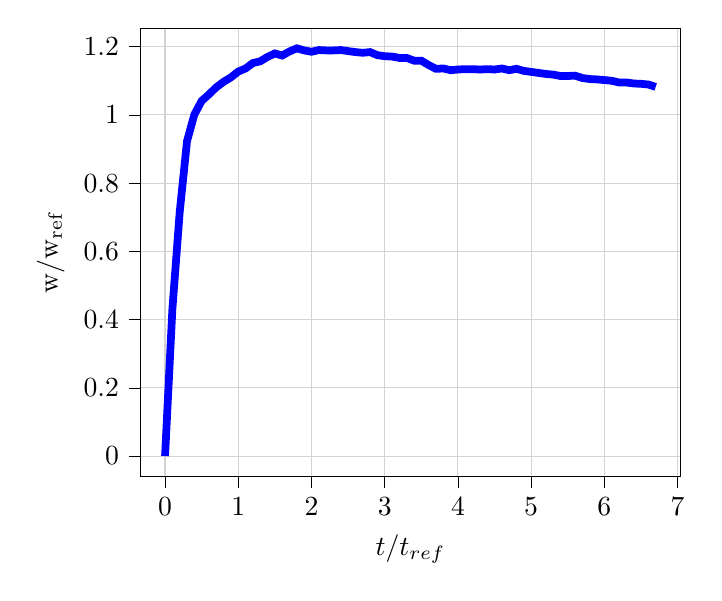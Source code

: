 % This file was created with tikzplotlib v0.10.1.
\begin{tikzpicture}

\definecolor{lightgray}{RGB}{211,211,211}

\begin{axis}[
tick align=outside,
tick pos=left,
x grid style={lightgray},
xlabel={\(\displaystyle t/t_{ref}\)},
xmajorgrids,
xmin=-0.335, xmax=7.035,
xtick style={color=black},
y grid style={lightgray},
ylabel={\(\displaystyle \mathrm{w/w_{ref}}\)},
ymajorgrids,
ymin=-0.06, ymax=1.254,
ytick style={color=black}
]
\addplot [line width=2.8pt, blue]
table {%
0 0
0.1 0.43
0.2 0.715
0.3 0.923
0.4 1.001
0.5 1.041
0.6 1.06
0.7 1.081
0.8 1.097
0.9 1.11
1 1.127
1.1 1.136
1.2 1.152
1.3 1.157
1.4 1.17
1.5 1.18
1.6 1.174
1.7 1.186
1.8 1.195
1.9 1.189
2 1.185
2.1 1.19
2.2 1.189
2.3 1.189
2.4 1.19
2.5 1.187
2.6 1.184
2.7 1.182
2.8 1.184
2.9 1.175
3 1.172
3.1 1.171
3.2 1.167
3.3 1.167
3.4 1.159
3.5 1.159
3.6 1.146
3.7 1.135
3.8 1.136
3.9 1.131
4 1.133
4.1 1.134
4.2 1.134
4.3 1.133
4.4 1.134
4.5 1.133
4.6 1.136
4.7 1.131
4.8 1.135
4.9 1.129
5 1.126
5.1 1.123
5.2 1.12
5.3 1.118
5.4 1.114
5.5 1.114
5.6 1.115
5.7 1.108
5.8 1.105
5.9 1.104
6 1.102
6.1 1.1
6.2 1.095
6.3 1.095
6.4 1.092
6.5 1.091
6.6 1.089
6.7 1.082
};
\end{axis}

\end{tikzpicture}
